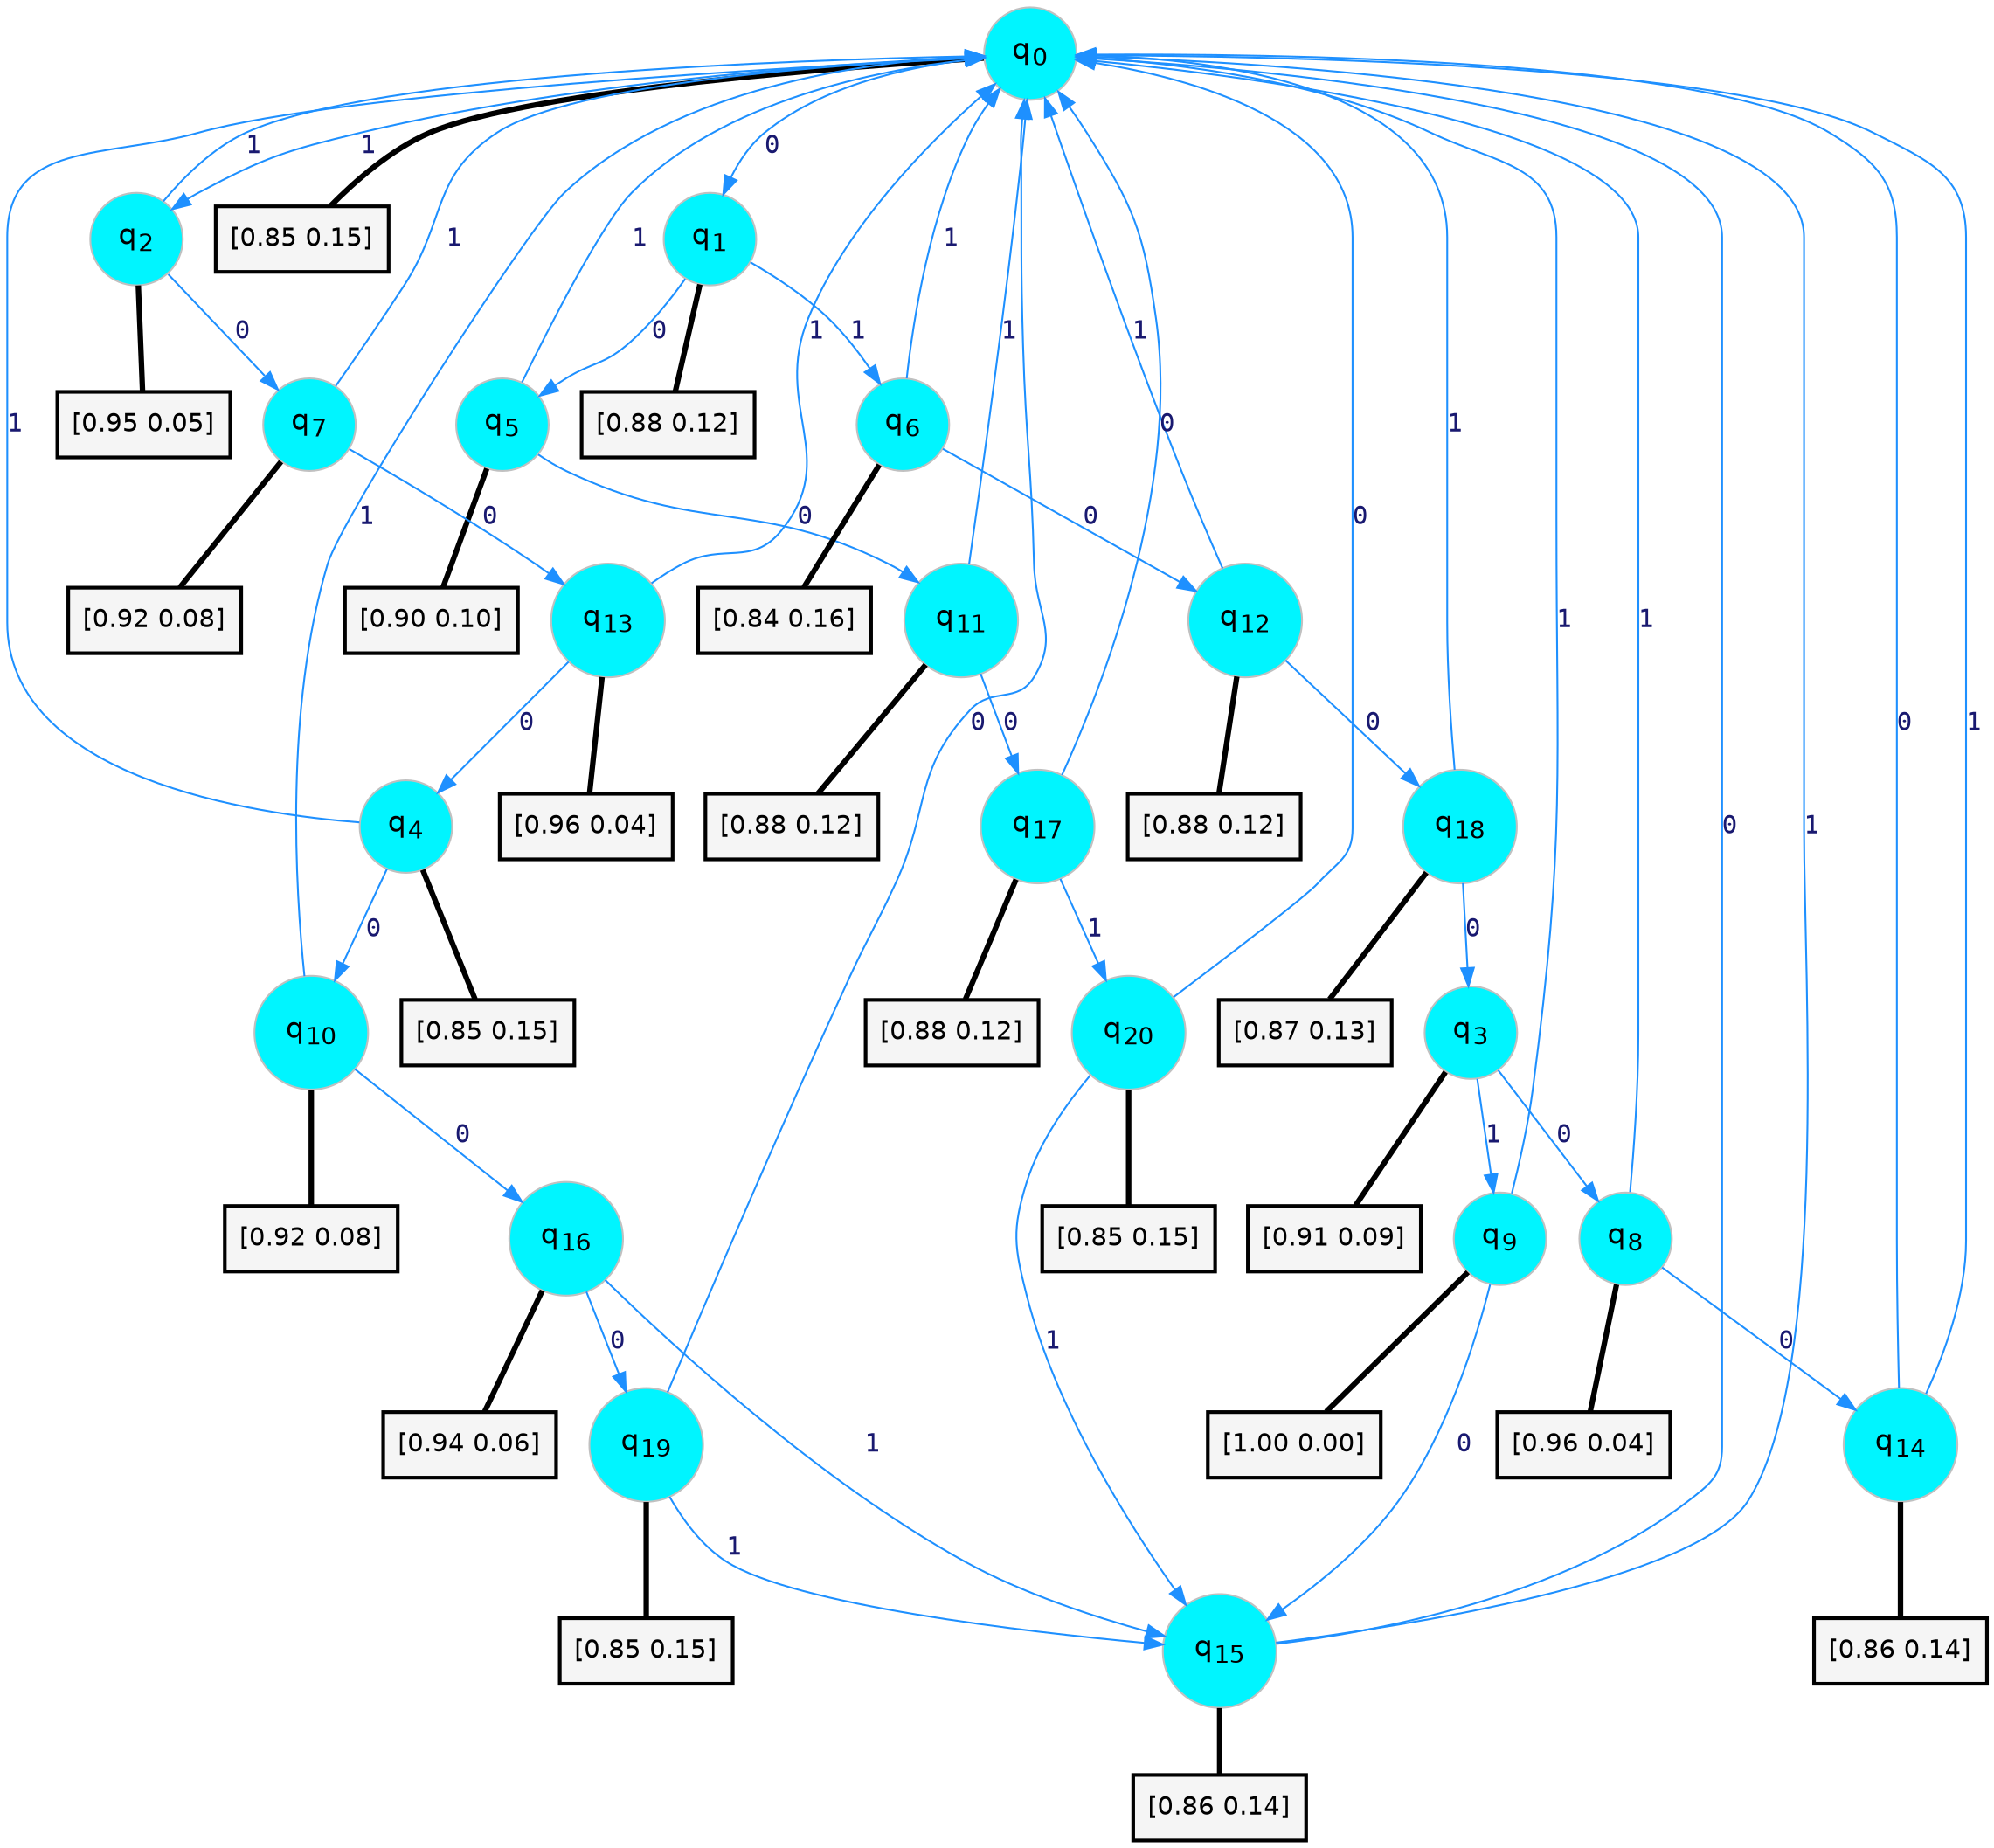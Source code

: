 digraph G {
graph [
bgcolor=transparent, dpi=300, rankdir=TD, size="40,25"];
node [
color=gray, fillcolor=turquoise1, fontcolor=black, fontname=Helvetica, fontsize=16, fontweight=bold, shape=circle, style=filled];
edge [
arrowsize=1, color=dodgerblue1, fontcolor=midnightblue, fontname=courier, fontweight=bold, penwidth=1, style=solid, weight=20];
0[label=<q<SUB>0</SUB>>];
1[label=<q<SUB>1</SUB>>];
2[label=<q<SUB>2</SUB>>];
3[label=<q<SUB>3</SUB>>];
4[label=<q<SUB>4</SUB>>];
5[label=<q<SUB>5</SUB>>];
6[label=<q<SUB>6</SUB>>];
7[label=<q<SUB>7</SUB>>];
8[label=<q<SUB>8</SUB>>];
9[label=<q<SUB>9</SUB>>];
10[label=<q<SUB>10</SUB>>];
11[label=<q<SUB>11</SUB>>];
12[label=<q<SUB>12</SUB>>];
13[label=<q<SUB>13</SUB>>];
14[label=<q<SUB>14</SUB>>];
15[label=<q<SUB>15</SUB>>];
16[label=<q<SUB>16</SUB>>];
17[label=<q<SUB>17</SUB>>];
18[label=<q<SUB>18</SUB>>];
19[label=<q<SUB>19</SUB>>];
20[label=<q<SUB>20</SUB>>];
21[label="[0.85 0.15]", shape=box,fontcolor=black, fontname=Helvetica, fontsize=14, penwidth=2, fillcolor=whitesmoke,color=black];
22[label="[0.88 0.12]", shape=box,fontcolor=black, fontname=Helvetica, fontsize=14, penwidth=2, fillcolor=whitesmoke,color=black];
23[label="[0.95 0.05]", shape=box,fontcolor=black, fontname=Helvetica, fontsize=14, penwidth=2, fillcolor=whitesmoke,color=black];
24[label="[0.91 0.09]", shape=box,fontcolor=black, fontname=Helvetica, fontsize=14, penwidth=2, fillcolor=whitesmoke,color=black];
25[label="[0.85 0.15]", shape=box,fontcolor=black, fontname=Helvetica, fontsize=14, penwidth=2, fillcolor=whitesmoke,color=black];
26[label="[0.90 0.10]", shape=box,fontcolor=black, fontname=Helvetica, fontsize=14, penwidth=2, fillcolor=whitesmoke,color=black];
27[label="[0.84 0.16]", shape=box,fontcolor=black, fontname=Helvetica, fontsize=14, penwidth=2, fillcolor=whitesmoke,color=black];
28[label="[0.92 0.08]", shape=box,fontcolor=black, fontname=Helvetica, fontsize=14, penwidth=2, fillcolor=whitesmoke,color=black];
29[label="[0.96 0.04]", shape=box,fontcolor=black, fontname=Helvetica, fontsize=14, penwidth=2, fillcolor=whitesmoke,color=black];
30[label="[1.00 0.00]", shape=box,fontcolor=black, fontname=Helvetica, fontsize=14, penwidth=2, fillcolor=whitesmoke,color=black];
31[label="[0.92 0.08]", shape=box,fontcolor=black, fontname=Helvetica, fontsize=14, penwidth=2, fillcolor=whitesmoke,color=black];
32[label="[0.88 0.12]", shape=box,fontcolor=black, fontname=Helvetica, fontsize=14, penwidth=2, fillcolor=whitesmoke,color=black];
33[label="[0.88 0.12]", shape=box,fontcolor=black, fontname=Helvetica, fontsize=14, penwidth=2, fillcolor=whitesmoke,color=black];
34[label="[0.96 0.04]", shape=box,fontcolor=black, fontname=Helvetica, fontsize=14, penwidth=2, fillcolor=whitesmoke,color=black];
35[label="[0.86 0.14]", shape=box,fontcolor=black, fontname=Helvetica, fontsize=14, penwidth=2, fillcolor=whitesmoke,color=black];
36[label="[0.86 0.14]", shape=box,fontcolor=black, fontname=Helvetica, fontsize=14, penwidth=2, fillcolor=whitesmoke,color=black];
37[label="[0.94 0.06]", shape=box,fontcolor=black, fontname=Helvetica, fontsize=14, penwidth=2, fillcolor=whitesmoke,color=black];
38[label="[0.88 0.12]", shape=box,fontcolor=black, fontname=Helvetica, fontsize=14, penwidth=2, fillcolor=whitesmoke,color=black];
39[label="[0.87 0.13]", shape=box,fontcolor=black, fontname=Helvetica, fontsize=14, penwidth=2, fillcolor=whitesmoke,color=black];
40[label="[0.85 0.15]", shape=box,fontcolor=black, fontname=Helvetica, fontsize=14, penwidth=2, fillcolor=whitesmoke,color=black];
41[label="[0.85 0.15]", shape=box,fontcolor=black, fontname=Helvetica, fontsize=14, penwidth=2, fillcolor=whitesmoke,color=black];
0->1 [label=0];
0->2 [label=1];
0->21 [arrowhead=none, penwidth=3,color=black];
1->5 [label=0];
1->6 [label=1];
1->22 [arrowhead=none, penwidth=3,color=black];
2->7 [label=0];
2->0 [label=1];
2->23 [arrowhead=none, penwidth=3,color=black];
3->8 [label=0];
3->9 [label=1];
3->24 [arrowhead=none, penwidth=3,color=black];
4->10 [label=0];
4->0 [label=1];
4->25 [arrowhead=none, penwidth=3,color=black];
5->11 [label=0];
5->0 [label=1];
5->26 [arrowhead=none, penwidth=3,color=black];
6->12 [label=0];
6->0 [label=1];
6->27 [arrowhead=none, penwidth=3,color=black];
7->13 [label=0];
7->0 [label=1];
7->28 [arrowhead=none, penwidth=3,color=black];
8->14 [label=0];
8->0 [label=1];
8->29 [arrowhead=none, penwidth=3,color=black];
9->15 [label=0];
9->0 [label=1];
9->30 [arrowhead=none, penwidth=3,color=black];
10->16 [label=0];
10->0 [label=1];
10->31 [arrowhead=none, penwidth=3,color=black];
11->17 [label=0];
11->0 [label=1];
11->32 [arrowhead=none, penwidth=3,color=black];
12->18 [label=0];
12->0 [label=1];
12->33 [arrowhead=none, penwidth=3,color=black];
13->4 [label=0];
13->0 [label=1];
13->34 [arrowhead=none, penwidth=3,color=black];
14->0 [label=0];
14->0 [label=1];
14->35 [arrowhead=none, penwidth=3,color=black];
15->0 [label=0];
15->0 [label=1];
15->36 [arrowhead=none, penwidth=3,color=black];
16->19 [label=0];
16->15 [label=1];
16->37 [arrowhead=none, penwidth=3,color=black];
17->0 [label=0];
17->20 [label=1];
17->38 [arrowhead=none, penwidth=3,color=black];
18->3 [label=0];
18->0 [label=1];
18->39 [arrowhead=none, penwidth=3,color=black];
19->0 [label=0];
19->15 [label=1];
19->40 [arrowhead=none, penwidth=3,color=black];
20->0 [label=0];
20->15 [label=1];
20->41 [arrowhead=none, penwidth=3,color=black];
}
